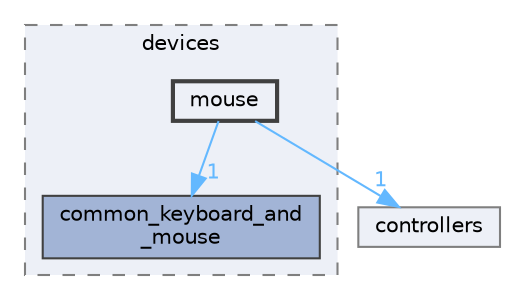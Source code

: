digraph "src/devices/mouse"
{
 // LATEX_PDF_SIZE
  bgcolor="transparent";
  edge [fontname=Helvetica,fontsize=10,labelfontname=Helvetica,labelfontsize=10];
  node [fontname=Helvetica,fontsize=10,shape=box,height=0.2,width=0.4];
  compound=true
  subgraph clusterdir_6fac9273c1f4413d2ee63ba6cd0b0eb2 {
    graph [ bgcolor="#edf0f7", pencolor="grey50", label="devices", fontname=Helvetica,fontsize=10 style="filled,dashed", URL="dir_6fac9273c1f4413d2ee63ba6cd0b0eb2.html",tooltip=""]
  dir_df924ccce4670631ac8b4dda80c6bbfe [label="common_keyboard_and\l_mouse", fillcolor="#a2b4d6", color="grey25", style="filled", URL="dir_df924ccce4670631ac8b4dda80c6bbfe.html",tooltip=""];
  dir_65a8c16e46113d25d3663b1c19b6d809 [label="mouse", fillcolor="#edf0f7", color="grey25", style="filled,bold", URL="dir_65a8c16e46113d25d3663b1c19b6d809.html",tooltip=""];
  }
  dir_bbd6674d859f4cefaacb708974cac240 [label="controllers", fillcolor="#edf0f7", color="grey50", style="filled", URL="dir_bbd6674d859f4cefaacb708974cac240.html",tooltip=""];
  dir_65a8c16e46113d25d3663b1c19b6d809->dir_bbd6674d859f4cefaacb708974cac240 [headlabel="1", labeldistance=1.5 headhref="dir_000006_000001.html" href="dir_000006_000001.html" color="steelblue1" fontcolor="steelblue1"];
  dir_65a8c16e46113d25d3663b1c19b6d809->dir_df924ccce4670631ac8b4dda80c6bbfe [headlabel="1", labeldistance=1.5 headhref="dir_000006_000000.html" href="dir_000006_000000.html" color="steelblue1" fontcolor="steelblue1"];
}
